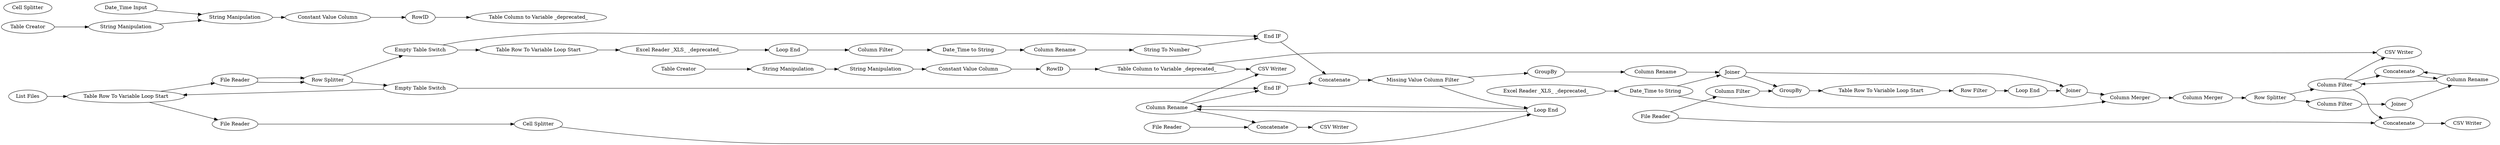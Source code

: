 digraph {
	8 [label="Excel Reader _XLS_ _deprecated_"]
	33 [label="Date_Time to String"]
	69 [label="List Files"]
	11 [label="Loop End"]
	23 [label="Table Row To Variable Loop Start"]
	47 [label="File Reader"]
	48 [label="Row Splitter"]
	49 [label="Table Row To Variable Loop Start"]
	50 [label="Cell Splitter"]
	53 [label="Excel Reader _XLS_ _deprecated_"]
	55 [label="Loop End"]
	56 [label=Concatenate]
	57 [label="Column Filter"]
	58 [label="Date_Time to String"]
	59 [label="Column Rename"]
	60 [label="Column Rename"]
	61 [label="String To Number"]
	63 [label="End IF"]
	65 [label="End IF"]
	66 [label="Empty Table Switch"]
	67 [label="Empty Table Switch"]
	68 [label="Missing Value Column Filter"]
	71 [label=Joiner]
	72 [label=Joiner]
	75 [label="CSV Writer"]
	76 [label="Date_Time Input"]
	124 [label=GroupBy]
	125 [label="Column Rename"]
	138 [label="Missing Value"]
	139 [label="Column Filter"]
	126 [label=GroupBy]
	128 [label="Row Filter"]
	129 [label="Table Row To Variable Loop Start"]
	130 [label="Loop End"]
	79 [label="String Manipulation"]
	80 [label="Table Column to Variable _deprecated_"]
	81 [label="Table Creator"]
	82 [label="String Manipulation"]
	83 [label=RowID]
	84 [label="Constant Value Column"]
	85 [label="Table Creator"]
	86 [label="String Manipulation"]
	87 [label="String Manipulation"]
	88 [label="Constant Value Column"]
	89 [label=RowID]
	90 [label="Table Column to Variable _deprecated_"]
	74 [label="Column Filter"]
	132 [label="Column Merger"]
	133 [label="Column Merger"]
	135 [label="Row Splitter"]
	136 [label=Joiner]
	137 [label=Concatenate]
	138 [label="Column Rename"]
	139 [label="Column Filter"]
	11 [label="Loop End"]
	23 [label="Table Row To Variable Loop Start"]
	60 [label="Column Rename"]
	69 [label="File Reader"]
	70 [label="Cell Splitter"]
	165 [label="List Files"]
	167 [label="CSV Writer"]
	176 [label="File Reader"]
	177 [label=Concatenate]
	178 [label="CSV Writer"]
	179 [label="File Reader"]
	180 [label=Concatenate]
	181 [label="CSV Writer"]
	182 [label="Column Filter"]
	11 -> 60
	23 -> 47
	47 -> 50
	48 -> 66
	48 -> 67
	49 -> 53
	50 -> 11
	53 -> 55
	55 -> 57
	56 -> 68
	57 -> 58
	58 -> 59
	59 -> 61
	60 -> 65
	61 -> 63
	63 -> 56
	65 -> 56
	66 -> 49
	66 -> 63
	67 -> 65
	67 -> 23
	126 -> 129
	128 -> 130
	129 -> 128
	79 -> 84
	81 -> 82
	82 -> 79
	83 -> 80
	84 -> 83
	85 -> 86
	86 -> 87
	87 -> 88
	88 -> 89
	89 -> 90
	74 -> 136
	132 -> 133
	133 -> 135
	135 -> 139
	135 -> 74
	136 -> 138
	138 -> 137
	139 -> 137
	11 -> 60
	23 -> 69
	69 -> 48
	68 -> 11
	8 -> 33
	33 -> 132
	33 -> 71
	69 -> 48
	68 -> 124
	71 -> 126
	71 -> 72
	72 -> 132
	76 -> 79
	124 -> 125
	125 -> 71
	138 -> 139
	139 -> 75
	139 -> 177
	130 -> 72
	90 -> 75
	90 -> 167
	137 -> 138
	60 -> 167
	60 -> 180
	165 -> 23
	176 -> 177
	176 -> 182
	177 -> 178
	179 -> 180
	180 -> 181
	182 -> 126
	rankdir=LR
}
